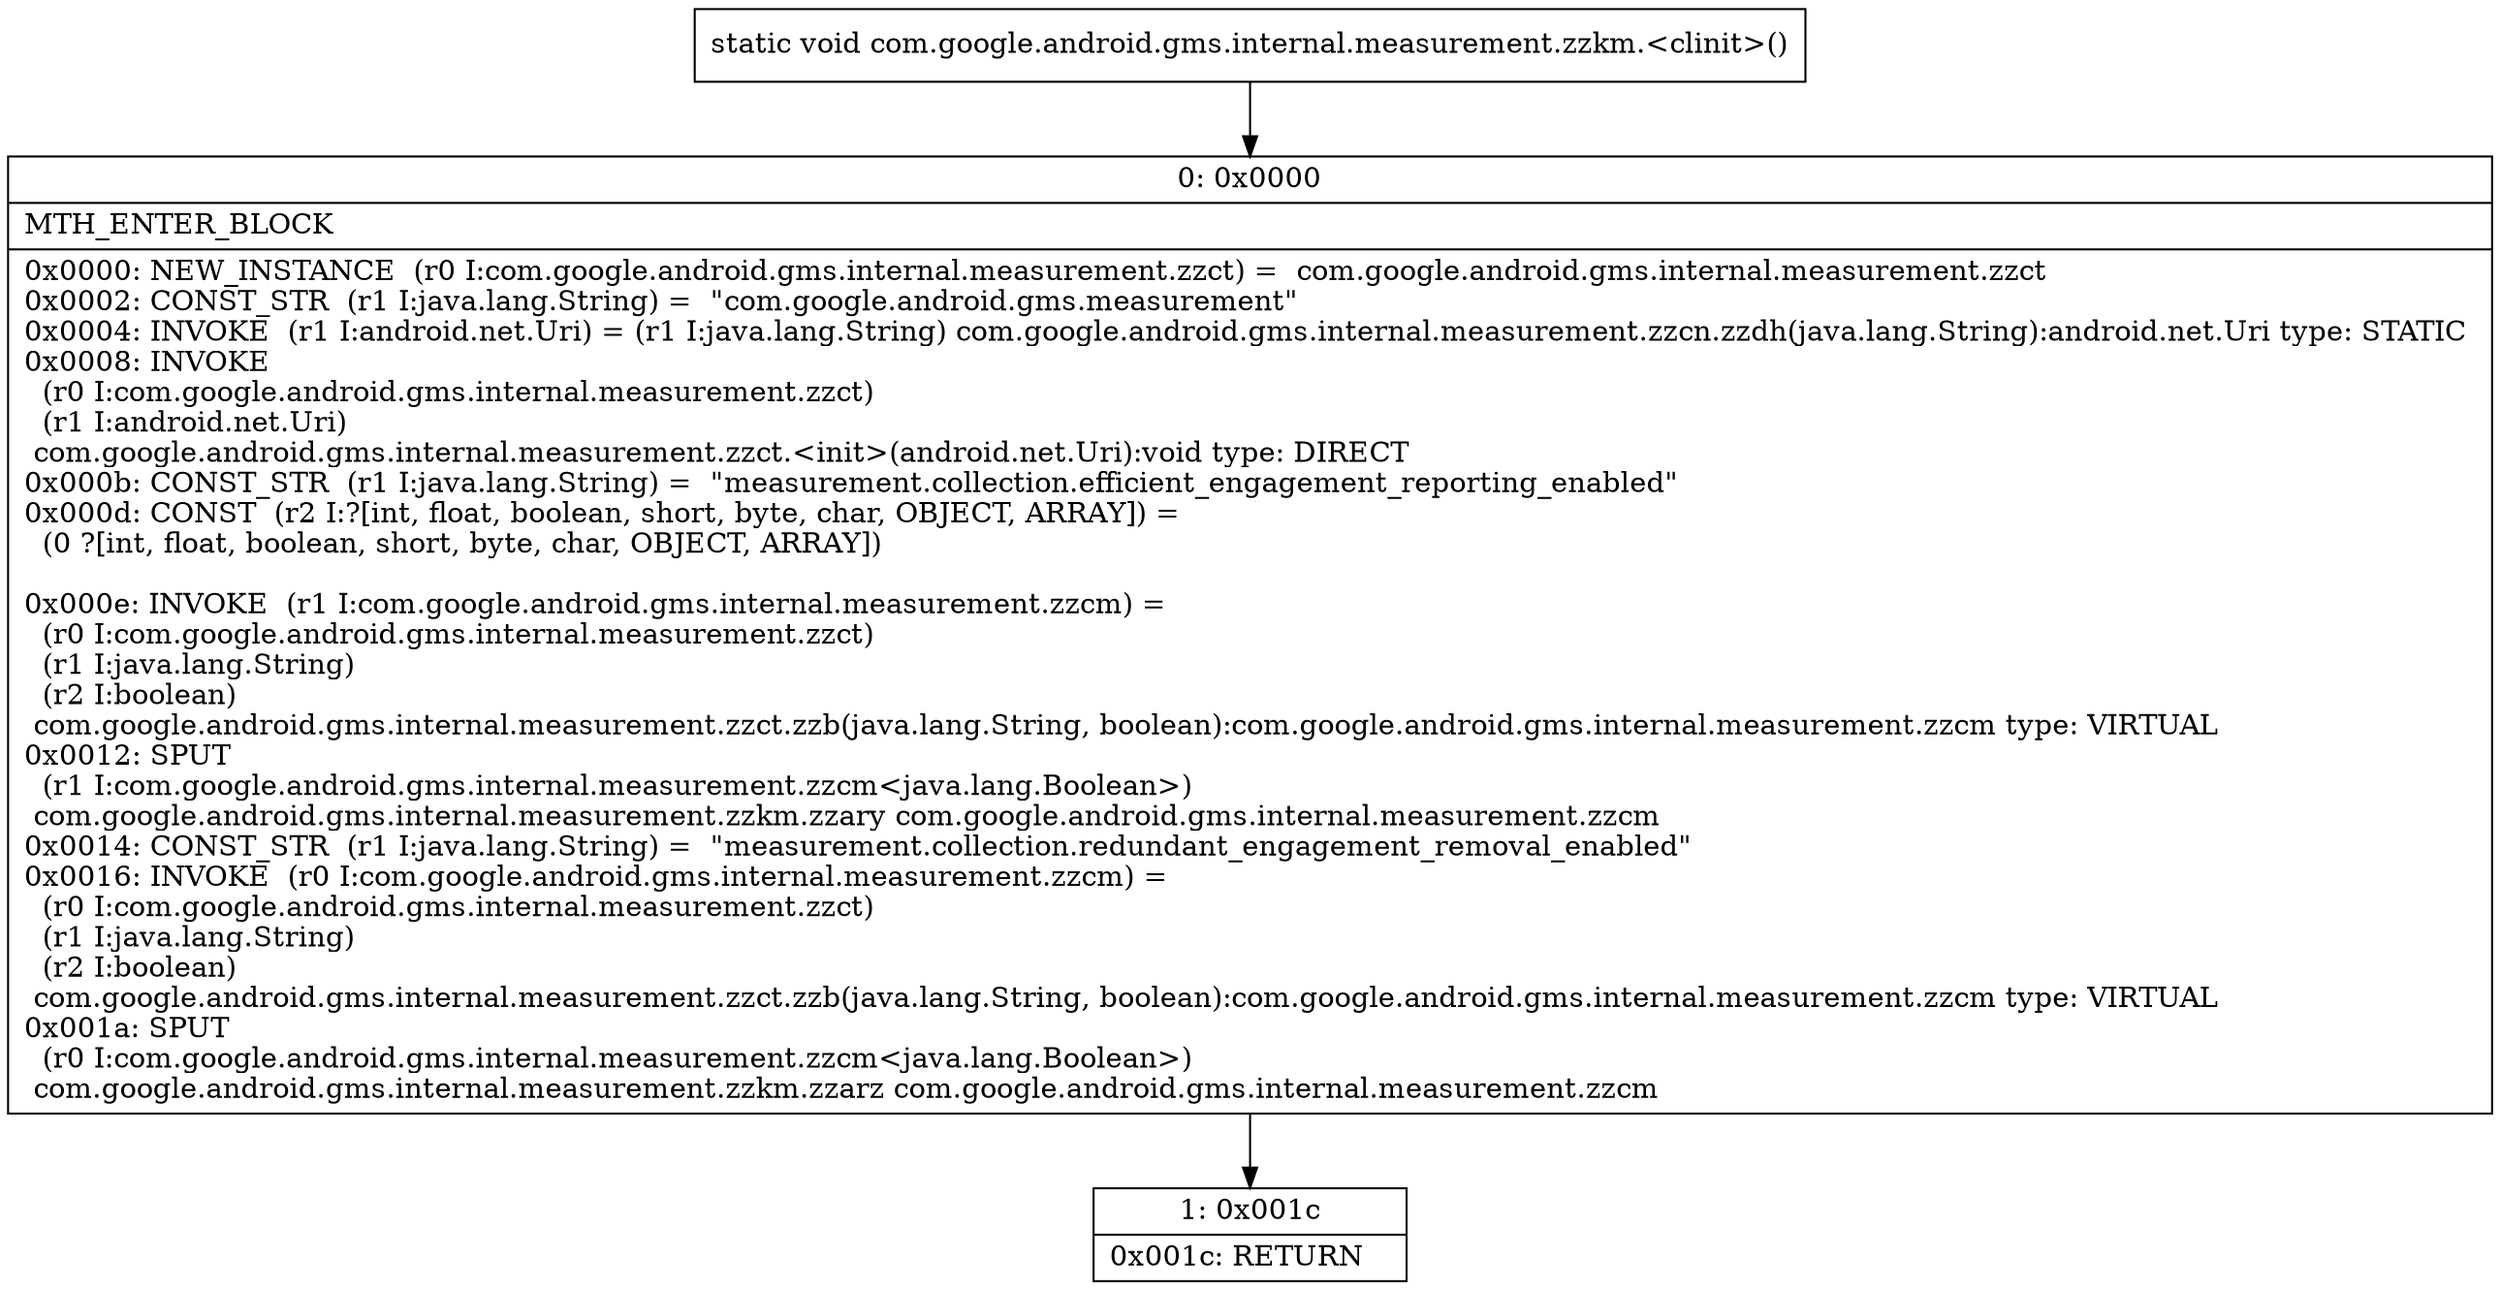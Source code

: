 digraph "CFG forcom.google.android.gms.internal.measurement.zzkm.\<clinit\>()V" {
Node_0 [shape=record,label="{0\:\ 0x0000|MTH_ENTER_BLOCK\l|0x0000: NEW_INSTANCE  (r0 I:com.google.android.gms.internal.measurement.zzct) =  com.google.android.gms.internal.measurement.zzct \l0x0002: CONST_STR  (r1 I:java.lang.String) =  \"com.google.android.gms.measurement\" \l0x0004: INVOKE  (r1 I:android.net.Uri) = (r1 I:java.lang.String) com.google.android.gms.internal.measurement.zzcn.zzdh(java.lang.String):android.net.Uri type: STATIC \l0x0008: INVOKE  \l  (r0 I:com.google.android.gms.internal.measurement.zzct)\l  (r1 I:android.net.Uri)\l com.google.android.gms.internal.measurement.zzct.\<init\>(android.net.Uri):void type: DIRECT \l0x000b: CONST_STR  (r1 I:java.lang.String) =  \"measurement.collection.efficient_engagement_reporting_enabled\" \l0x000d: CONST  (r2 I:?[int, float, boolean, short, byte, char, OBJECT, ARRAY]) = \l  (0 ?[int, float, boolean, short, byte, char, OBJECT, ARRAY])\l \l0x000e: INVOKE  (r1 I:com.google.android.gms.internal.measurement.zzcm) = \l  (r0 I:com.google.android.gms.internal.measurement.zzct)\l  (r1 I:java.lang.String)\l  (r2 I:boolean)\l com.google.android.gms.internal.measurement.zzct.zzb(java.lang.String, boolean):com.google.android.gms.internal.measurement.zzcm type: VIRTUAL \l0x0012: SPUT  \l  (r1 I:com.google.android.gms.internal.measurement.zzcm\<java.lang.Boolean\>)\l com.google.android.gms.internal.measurement.zzkm.zzary com.google.android.gms.internal.measurement.zzcm \l0x0014: CONST_STR  (r1 I:java.lang.String) =  \"measurement.collection.redundant_engagement_removal_enabled\" \l0x0016: INVOKE  (r0 I:com.google.android.gms.internal.measurement.zzcm) = \l  (r0 I:com.google.android.gms.internal.measurement.zzct)\l  (r1 I:java.lang.String)\l  (r2 I:boolean)\l com.google.android.gms.internal.measurement.zzct.zzb(java.lang.String, boolean):com.google.android.gms.internal.measurement.zzcm type: VIRTUAL \l0x001a: SPUT  \l  (r0 I:com.google.android.gms.internal.measurement.zzcm\<java.lang.Boolean\>)\l com.google.android.gms.internal.measurement.zzkm.zzarz com.google.android.gms.internal.measurement.zzcm \l}"];
Node_1 [shape=record,label="{1\:\ 0x001c|0x001c: RETURN   \l}"];
MethodNode[shape=record,label="{static void com.google.android.gms.internal.measurement.zzkm.\<clinit\>() }"];
MethodNode -> Node_0;
Node_0 -> Node_1;
}

